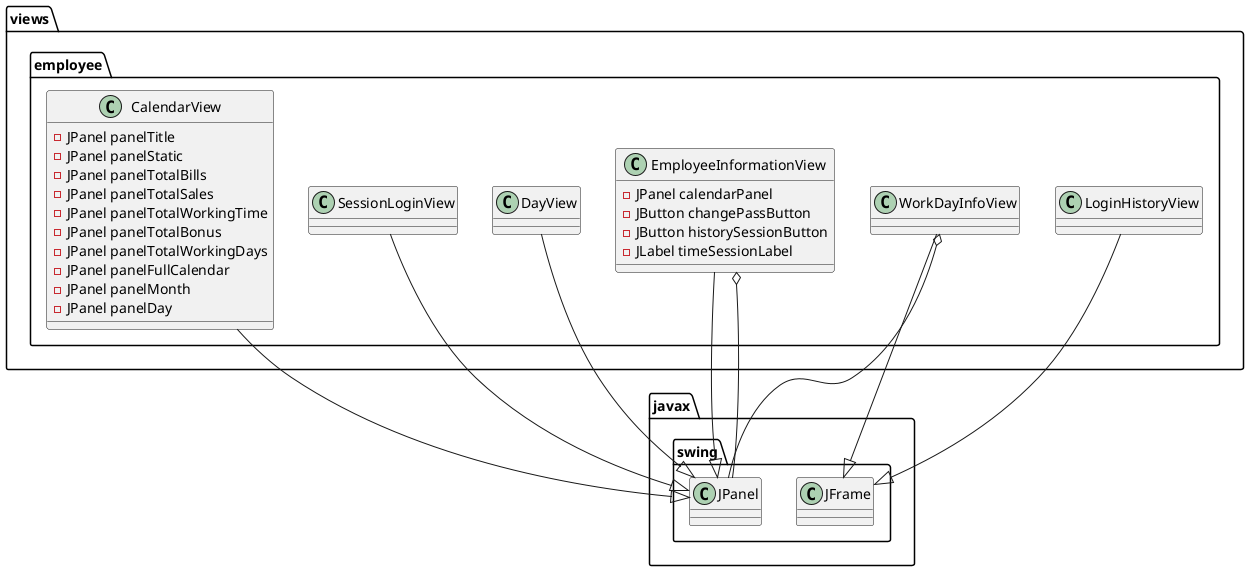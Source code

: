 @startuml
package views.employee {
    class EmployeeInformationView {
        - JPanel calendarPanel
        - JButton changePassButton
        - JButton historySessionButton
        - JLabel timeSessionLabel
    }

    class WorkDayInfoView 
    class LoginHistoryView
    class DayView
    class SessionLoginView
    class CalendarView{
        - JPanel panelTitle
        - JPanel panelStatic
        - JPanel panelTotalBills
        - JPanel panelTotalSales
        - JPanel panelTotalWorkingTime
        - JPanel panelTotalBonus
        - JPanel panelTotalWorkingDays
        - JPanel panelFullCalendar
        - JPanel panelMonth
        - JPanel panelDay
    }
}

class javax.swing.JPanel

views.employee.EmployeeInformationView --|> javax.swing.JPanel
views.employee.WorkDayInfoView --|> javax.swing.JFrame
views.employee.LoginHistoryView --|> javax.swing.JFrame
views.employee.SessionLoginView --|> javax.swing.JPanel
views.employee.DayView --|> javax.swing.JPanel
views.employee.CalendarView --|> javax.swing.JPanel




views.employee.EmployeeInformationView o-- javax.swing.JPanel

views.employee.WorkDayInfoView o-- javax.swing.JPanel
@enduml
